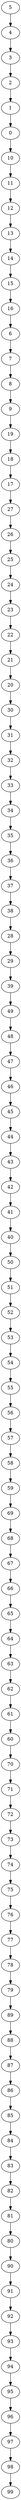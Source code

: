 digraph Grid_columns_10_rows_10_DFS_R_5 {
5;
4;
3;
2;
1;
0;
10;
11;
12;
13;
14;
15;
16;
6;
7;
8;
9;
19;
18;
17;
27;
26;
25;
24;
23;
22;
21;
20;
30;
31;
32;
33;
34;
35;
36;
37;
38;
28;
29;
39;
49;
48;
47;
46;
45;
44;
43;
42;
41;
40;
50;
51;
52;
53;
54;
55;
56;
57;
58;
59;
69;
68;
67;
66;
65;
64;
63;
62;
61;
60;
70;
71;
72;
73;
74;
75;
76;
77;
78;
79;
89;
88;
87;
86;
85;
84;
83;
82;
81;
80;
90;
91;
92;
93;
94;
95;
96;
97;
98;
99;
98 -> 99;
97 -> 98;
96 -> 97;
95 -> 96;
94 -> 95;
93 -> 94;
92 -> 93;
91 -> 92;
90 -> 91;
80 -> 90;
81 -> 80;
82 -> 81;
83 -> 82;
84 -> 83;
85 -> 84;
86 -> 85;
87 -> 86;
88 -> 87;
89 -> 88;
79 -> 89;
78 -> 79;
77 -> 78;
76 -> 77;
75 -> 76;
74 -> 75;
73 -> 74;
72 -> 73;
71 -> 72;
70 -> 71;
60 -> 70;
61 -> 60;
62 -> 61;
63 -> 62;
64 -> 63;
65 -> 64;
66 -> 65;
67 -> 66;
68 -> 67;
69 -> 68;
59 -> 69;
58 -> 59;
57 -> 58;
56 -> 57;
55 -> 56;
54 -> 55;
53 -> 54;
52 -> 53;
51 -> 52;
50 -> 51;
40 -> 50;
41 -> 40;
42 -> 41;
43 -> 42;
44 -> 43;
45 -> 44;
46 -> 45;
47 -> 46;
48 -> 47;
49 -> 48;
39 -> 49;
29 -> 39;
28 -> 29;
38 -> 28;
37 -> 38;
36 -> 37;
35 -> 36;
34 -> 35;
33 -> 34;
32 -> 33;
31 -> 32;
30 -> 31;
20 -> 30;
21 -> 20;
22 -> 21;
23 -> 22;
24 -> 23;
25 -> 24;
26 -> 25;
27 -> 26;
17 -> 27;
18 -> 17;
19 -> 18;
9 -> 19;
8 -> 9;
7 -> 8;
6 -> 7;
16 -> 6;
15 -> 16;
14 -> 15;
13 -> 14;
12 -> 13;
11 -> 12;
10 -> 11;
0 -> 10;
1 -> 0;
2 -> 1;
3 -> 2;
4 -> 3;
5 -> 4;
}